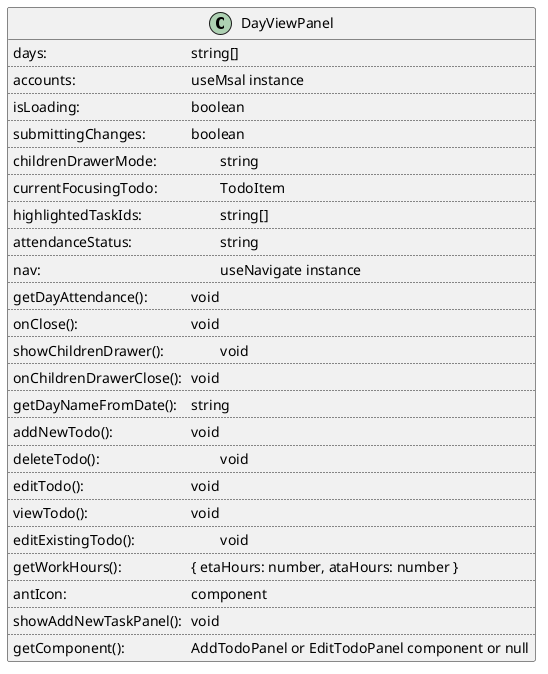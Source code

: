 @startuml DayViewPanel

class DayViewPanel {
    days: \t\t\t\t\t string[]
    ..
    accounts: \t\t\t\t useMsal instance
    ..
    isLoading: \t\t\t\t boolean
    ..
    submittingChanges: \t\t boolean
    ..
    childrenDrawerMode: \t\t string
    ..
    currentFocusingTodo: \t\t TodoItem
    ..
    highlightedTaskIds: \t\t\t string[]
    ..
    attendanceStatus: \t\t\t string
    ..
    nav: \t\t\t\t\t\t useNavigate instance
    ..
    getDayAttendance(): \t\t void
    ..
    onClose(): \t\t\t\t void
    ..
    showChildrenDrawer(): \t\t void
    ..
    onChildrenDrawerClose(): \t void
    ..
    getDayNameFromDate(): \t string
    ..
    addNewTodo(): \t\t\t void
    ..
    deleteTodo(): \t\t\t\t void
    ..
    editTodo(): \t\t\t\t void
    ..
    viewTodo(): \t\t\t\t void
    ..
    editExistingTodo(): \t\t\t void
    ..
    getWorkHours(): \t\t\t { etaHours: number, ataHours: number }
    ..
    antIcon: \t\t\t\t\t component
    ..
    showAddNewTaskPanel(): \t void
    ..
    getComponent(): \t\t\t AddTodoPanel or EditTodoPanel component or null
}
@enduml